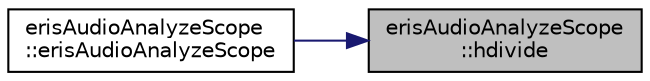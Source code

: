 digraph "erisAudioAnalyzeScope::hdivide"
{
 // LATEX_PDF_SIZE
  edge [fontname="Helvetica",fontsize="10",labelfontname="Helvetica",labelfontsize="10"];
  node [fontname="Helvetica",fontsize="10",shape=record];
  rankdir="RL";
  Node1 [label="erisAudioAnalyzeScope\l::hdivide",height=0.2,width=0.4,color="black", fillcolor="grey75", style="filled", fontcolor="black",tooltip=" "];
  Node1 -> Node2 [dir="back",color="midnightblue",fontsize="10",style="solid",fontname="Helvetica"];
  Node2 [label="erisAudioAnalyzeScope\l::erisAudioAnalyzeScope",height=0.2,width=0.4,color="black", fillcolor="white", style="filled",URL="$classeris_audio_analyze_scope.html#a18d35c11b0d8e218822163d4794cb776",tooltip=" "];
}
